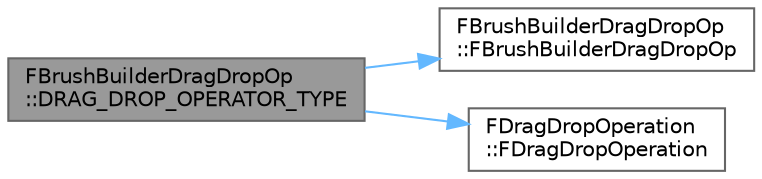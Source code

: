 digraph "FBrushBuilderDragDropOp::DRAG_DROP_OPERATOR_TYPE"
{
 // INTERACTIVE_SVG=YES
 // LATEX_PDF_SIZE
  bgcolor="transparent";
  edge [fontname=Helvetica,fontsize=10,labelfontname=Helvetica,labelfontsize=10];
  node [fontname=Helvetica,fontsize=10,shape=box,height=0.2,width=0.4];
  rankdir="LR";
  Node1 [id="Node000001",label="FBrushBuilderDragDropOp\l::DRAG_DROP_OPERATOR_TYPE",height=0.2,width=0.4,color="gray40", fillcolor="grey60", style="filled", fontcolor="black",tooltip=" "];
  Node1 -> Node2 [id="edge1_Node000001_Node000002",color="steelblue1",style="solid",tooltip=" "];
  Node2 [id="Node000002",label="FBrushBuilderDragDropOp\l::FBrushBuilderDragDropOp",height=0.2,width=0.4,color="grey40", fillcolor="white", style="filled",URL="$dd/d3b/classFBrushBuilderDragDropOp.html#a500bb5121bad266eaf206a1d62986649",tooltip=" "];
  Node1 -> Node3 [id="edge2_Node000001_Node000003",color="steelblue1",style="solid",tooltip=" "];
  Node3 [id="Node000003",label="FDragDropOperation\l::FDragDropOperation",height=0.2,width=0.4,color="grey40", fillcolor="white", style="filled",URL="$d1/d6e/classFDragDropOperation.html#a1cc4c8677674635fab64094af460080d",tooltip="Default constructor."];
}
